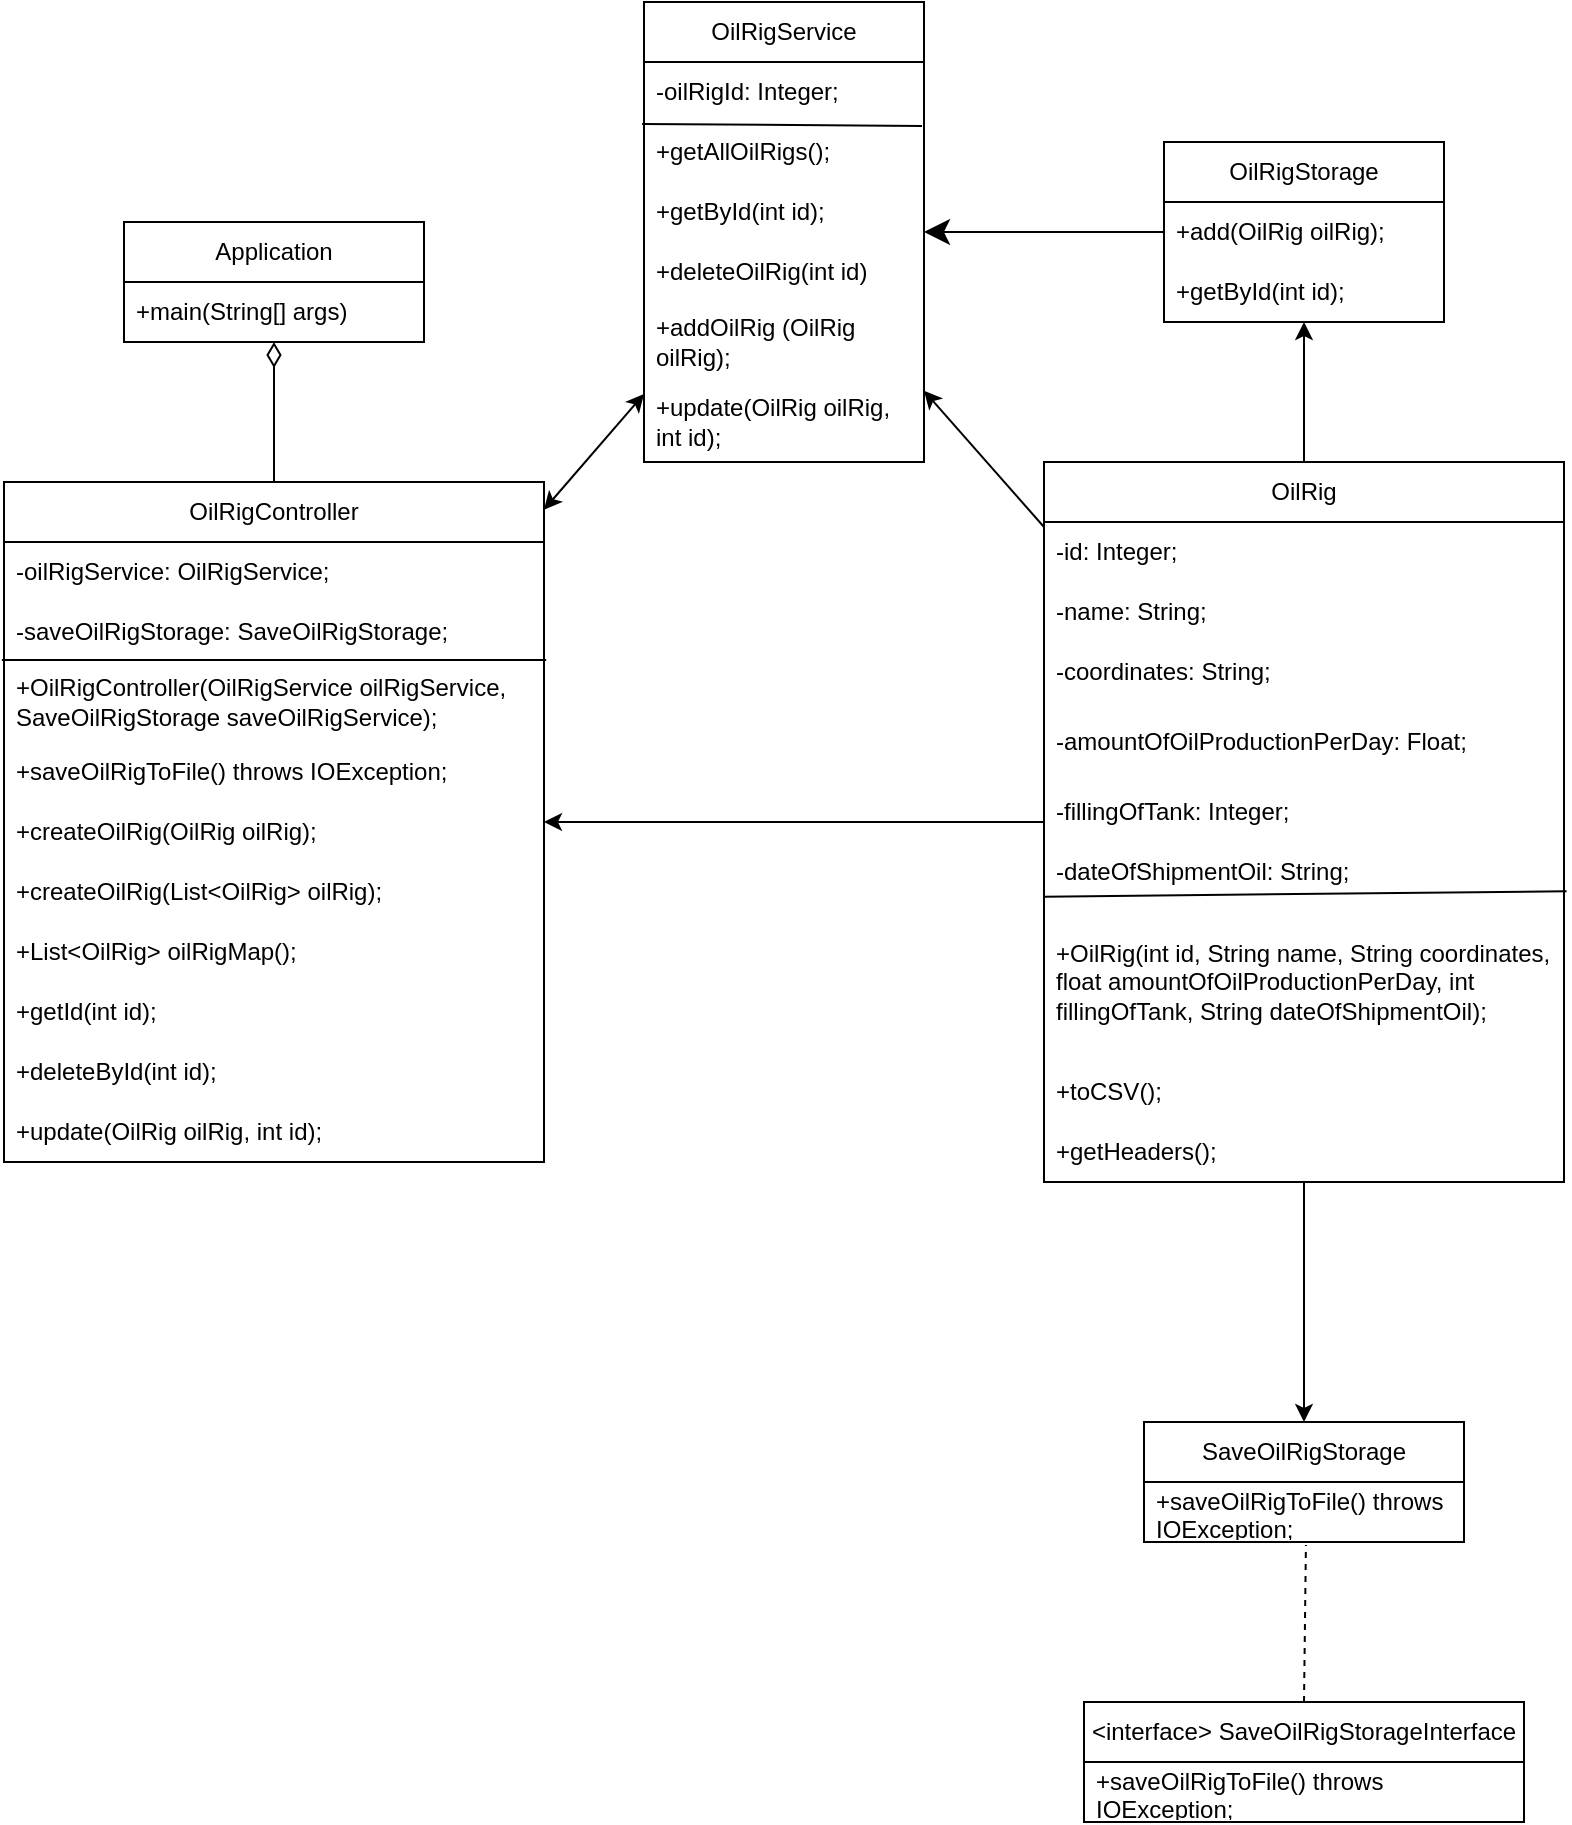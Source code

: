 <mxfile version="20.6.2" type="device"><diagram id="G96Tx8qM3sdvRSSMZegm" name="Сторінка-1"><mxGraphModel dx="1577" dy="857" grid="1" gridSize="10" guides="1" tooltips="1" connect="1" arrows="1" fold="1" page="1" pageScale="1" pageWidth="827" pageHeight="1169" math="0" shadow="0"><root><mxCell id="0"/><mxCell id="1" parent="0"/><mxCell id="iA31IIt3oT6kgPw1kIhE-1" value="Application" style="swimlane;fontStyle=0;childLayout=stackLayout;horizontal=1;startSize=30;horizontalStack=0;resizeParent=1;resizeParentMax=0;resizeLast=0;collapsible=1;marginBottom=0;whiteSpace=wrap;html=1;" vertex="1" parent="1"><mxGeometry x="80" y="180" width="150" height="60" as="geometry"/></mxCell><mxCell id="iA31IIt3oT6kgPw1kIhE-2" value="+main(String[] args)" style="text;strokeColor=none;fillColor=none;align=left;verticalAlign=middle;spacingLeft=4;spacingRight=4;overflow=hidden;points=[[0,0.5],[1,0.5]];portConstraint=eastwest;rotatable=0;whiteSpace=wrap;html=1;" vertex="1" parent="iA31IIt3oT6kgPw1kIhE-1"><mxGeometry y="30" width="150" height="30" as="geometry"/></mxCell><mxCell id="iA31IIt3oT6kgPw1kIhE-5" value="OilRigController" style="swimlane;fontStyle=0;childLayout=stackLayout;horizontal=1;startSize=30;horizontalStack=0;resizeParent=1;resizeParentMax=0;resizeLast=0;collapsible=1;marginBottom=0;whiteSpace=wrap;html=1;" vertex="1" parent="1"><mxGeometry x="20" y="310" width="270" height="340" as="geometry"/></mxCell><mxCell id="iA31IIt3oT6kgPw1kIhE-6" value="-oilRigService: OilRigService;" style="text;strokeColor=none;fillColor=none;align=left;verticalAlign=middle;spacingLeft=4;spacingRight=4;overflow=hidden;points=[[0,0.5],[1,0.5]];portConstraint=eastwest;rotatable=0;whiteSpace=wrap;html=1;" vertex="1" parent="iA31IIt3oT6kgPw1kIhE-5"><mxGeometry y="30" width="270" height="30" as="geometry"/></mxCell><mxCell id="iA31IIt3oT6kgPw1kIhE-7" value="-saveOilRigStorage: SaveOilRigStorage;" style="text;strokeColor=none;fillColor=none;align=left;verticalAlign=middle;spacingLeft=4;spacingRight=4;overflow=hidden;points=[[0,0.5],[1,0.5]];portConstraint=eastwest;rotatable=0;whiteSpace=wrap;html=1;" vertex="1" parent="iA31IIt3oT6kgPw1kIhE-5"><mxGeometry y="60" width="270" height="30" as="geometry"/></mxCell><mxCell id="iA31IIt3oT6kgPw1kIhE-11" value="" style="endArrow=none;html=1;rounded=0;entryX=1.004;entryY=-0.025;entryDx=0;entryDy=0;entryPerimeter=0;exitX=-0.004;exitY=-0.025;exitDx=0;exitDy=0;exitPerimeter=0;" edge="1" parent="iA31IIt3oT6kgPw1kIhE-5" source="iA31IIt3oT6kgPw1kIhE-8" target="iA31IIt3oT6kgPw1kIhE-8"><mxGeometry width="50" height="50" relative="1" as="geometry"><mxPoint x="70" y="140" as="sourcePoint"/><mxPoint x="120" y="90" as="targetPoint"/></mxGeometry></mxCell><mxCell id="iA31IIt3oT6kgPw1kIhE-8" value="+OilRigController(OilRigService oilRigService, SaveOilRigStorage saveOilRigService);" style="text;strokeColor=none;fillColor=none;align=left;verticalAlign=middle;spacingLeft=4;spacingRight=4;overflow=hidden;points=[[0,0.5],[1,0.5]];portConstraint=eastwest;rotatable=0;whiteSpace=wrap;html=1;strokeWidth=1;" vertex="1" parent="iA31IIt3oT6kgPw1kIhE-5"><mxGeometry y="90" width="270" height="40" as="geometry"/></mxCell><mxCell id="iA31IIt3oT6kgPw1kIhE-10" value="+saveOilRigToFile() throws IOException;" style="text;strokeColor=none;fillColor=none;align=left;verticalAlign=middle;spacingLeft=4;spacingRight=4;overflow=hidden;points=[[0,0.5],[1,0.5]];portConstraint=eastwest;rotatable=0;whiteSpace=wrap;html=1;strokeWidth=1;" vertex="1" parent="iA31IIt3oT6kgPw1kIhE-5"><mxGeometry y="130" width="270" height="30" as="geometry"/></mxCell><mxCell id="iA31IIt3oT6kgPw1kIhE-12" value="+createOilRig(OilRig oilRig);" style="text;strokeColor=none;fillColor=none;align=left;verticalAlign=middle;spacingLeft=4;spacingRight=4;overflow=hidden;points=[[0,0.5],[1,0.5]];portConstraint=eastwest;rotatable=0;whiteSpace=wrap;html=1;strokeWidth=1;" vertex="1" parent="iA31IIt3oT6kgPw1kIhE-5"><mxGeometry y="160" width="270" height="30" as="geometry"/></mxCell><mxCell id="iA31IIt3oT6kgPw1kIhE-13" value="+createOilRig(List&amp;lt;OilRig&amp;gt; oilRig);" style="text;strokeColor=none;fillColor=none;align=left;verticalAlign=middle;spacingLeft=4;spacingRight=4;overflow=hidden;points=[[0,0.5],[1,0.5]];portConstraint=eastwest;rotatable=0;whiteSpace=wrap;html=1;strokeWidth=1;" vertex="1" parent="iA31IIt3oT6kgPw1kIhE-5"><mxGeometry y="190" width="270" height="30" as="geometry"/></mxCell><mxCell id="iA31IIt3oT6kgPw1kIhE-15" value="+List&amp;lt;OilRig&amp;gt; oilRigMap();" style="text;strokeColor=none;fillColor=none;align=left;verticalAlign=middle;spacingLeft=4;spacingRight=4;overflow=hidden;points=[[0,0.5],[1,0.5]];portConstraint=eastwest;rotatable=0;whiteSpace=wrap;html=1;strokeWidth=1;" vertex="1" parent="iA31IIt3oT6kgPw1kIhE-5"><mxGeometry y="220" width="270" height="30" as="geometry"/></mxCell><mxCell id="iA31IIt3oT6kgPw1kIhE-16" value="+getId(int id);" style="text;strokeColor=none;fillColor=none;align=left;verticalAlign=middle;spacingLeft=4;spacingRight=4;overflow=hidden;points=[[0,0.5],[1,0.5]];portConstraint=eastwest;rotatable=0;whiteSpace=wrap;html=1;strokeWidth=1;" vertex="1" parent="iA31IIt3oT6kgPw1kIhE-5"><mxGeometry y="250" width="270" height="30" as="geometry"/></mxCell><mxCell id="iA31IIt3oT6kgPw1kIhE-14" value="+deleteById(int id);" style="text;strokeColor=none;fillColor=none;align=left;verticalAlign=middle;spacingLeft=4;spacingRight=4;overflow=hidden;points=[[0,0.5],[1,0.5]];portConstraint=eastwest;rotatable=0;whiteSpace=wrap;html=1;strokeWidth=1;" vertex="1" parent="iA31IIt3oT6kgPw1kIhE-5"><mxGeometry y="280" width="270" height="30" as="geometry"/></mxCell><mxCell id="iA31IIt3oT6kgPw1kIhE-17" value="+update(OilRig oilRig, int id);" style="text;strokeColor=none;fillColor=none;align=left;verticalAlign=middle;spacingLeft=4;spacingRight=4;overflow=hidden;points=[[0,0.5],[1,0.5]];portConstraint=eastwest;rotatable=0;whiteSpace=wrap;html=1;strokeWidth=1;" vertex="1" parent="iA31IIt3oT6kgPw1kIhE-5"><mxGeometry y="310" width="270" height="30" as="geometry"/></mxCell><mxCell id="iA31IIt3oT6kgPw1kIhE-18" value="OilRig" style="swimlane;fontStyle=0;childLayout=stackLayout;horizontal=1;startSize=30;horizontalStack=0;resizeParent=1;resizeParentMax=0;resizeLast=0;collapsible=1;marginBottom=0;whiteSpace=wrap;html=1;strokeColor=default;strokeWidth=1;" vertex="1" parent="1"><mxGeometry x="540" y="300" width="260" height="360" as="geometry"/></mxCell><mxCell id="iA31IIt3oT6kgPw1kIhE-19" value="-id: Integer;" style="text;strokeColor=none;fillColor=none;align=left;verticalAlign=middle;spacingLeft=4;spacingRight=4;overflow=hidden;points=[[0,0.5],[1,0.5]];portConstraint=eastwest;rotatable=0;whiteSpace=wrap;html=1;strokeWidth=1;" vertex="1" parent="iA31IIt3oT6kgPw1kIhE-18"><mxGeometry y="30" width="260" height="30" as="geometry"/></mxCell><mxCell id="iA31IIt3oT6kgPw1kIhE-20" value="-name: String;" style="text;strokeColor=none;fillColor=none;align=left;verticalAlign=middle;spacingLeft=4;spacingRight=4;overflow=hidden;points=[[0,0.5],[1,0.5]];portConstraint=eastwest;rotatable=0;whiteSpace=wrap;html=1;strokeWidth=1;" vertex="1" parent="iA31IIt3oT6kgPw1kIhE-18"><mxGeometry y="60" width="260" height="30" as="geometry"/></mxCell><mxCell id="iA31IIt3oT6kgPw1kIhE-21" value="-coordinates: String;" style="text;strokeColor=none;fillColor=none;align=left;verticalAlign=middle;spacingLeft=4;spacingRight=4;overflow=hidden;points=[[0,0.5],[1,0.5]];portConstraint=eastwest;rotatable=0;whiteSpace=wrap;html=1;strokeWidth=1;" vertex="1" parent="iA31IIt3oT6kgPw1kIhE-18"><mxGeometry y="90" width="260" height="30" as="geometry"/></mxCell><mxCell id="iA31IIt3oT6kgPw1kIhE-23" value="-amountOfOilProductionPerDay: Float;" style="text;strokeColor=none;fillColor=none;align=left;verticalAlign=middle;spacingLeft=4;spacingRight=4;overflow=hidden;points=[[0,0.5],[1,0.5]];portConstraint=eastwest;rotatable=0;whiteSpace=wrap;html=1;strokeWidth=1;" vertex="1" parent="iA31IIt3oT6kgPw1kIhE-18"><mxGeometry y="120" width="260" height="40" as="geometry"/></mxCell><mxCell id="iA31IIt3oT6kgPw1kIhE-24" value="-fillingOfTank: Integer;" style="text;strokeColor=none;fillColor=none;align=left;verticalAlign=middle;spacingLeft=4;spacingRight=4;overflow=hidden;points=[[0,0.5],[1,0.5]];portConstraint=eastwest;rotatable=0;whiteSpace=wrap;html=1;strokeWidth=1;" vertex="1" parent="iA31IIt3oT6kgPw1kIhE-18"><mxGeometry y="160" width="260" height="30" as="geometry"/></mxCell><mxCell id="iA31IIt3oT6kgPw1kIhE-25" value="-dateOfShipmentOil: String;" style="text;strokeColor=none;fillColor=none;align=left;verticalAlign=middle;spacingLeft=4;spacingRight=4;overflow=hidden;points=[[0,0.5],[1,0.5]];portConstraint=eastwest;rotatable=0;whiteSpace=wrap;html=1;strokeWidth=1;" vertex="1" parent="iA31IIt3oT6kgPw1kIhE-18"><mxGeometry y="190" width="260" height="30" as="geometry"/></mxCell><mxCell id="iA31IIt3oT6kgPw1kIhE-26" value="+OilRig(int id, String name, String coordinates, float amountOfOilProductionPerDay, int fillingOfTank, String dateOfShipmentOil);" style="text;strokeColor=none;fillColor=none;align=left;verticalAlign=middle;spacingLeft=4;spacingRight=4;overflow=hidden;points=[[0,0.5],[1,0.5]];portConstraint=eastwest;rotatable=0;whiteSpace=wrap;html=1;strokeWidth=1;" vertex="1" parent="iA31IIt3oT6kgPw1kIhE-18"><mxGeometry y="220" width="260" height="80" as="geometry"/></mxCell><mxCell id="iA31IIt3oT6kgPw1kIhE-28" value="" style="endArrow=none;html=1;rounded=0;entryX=1.005;entryY=-0.067;entryDx=0;entryDy=0;entryPerimeter=0;exitX=0;exitY=-0.033;exitDx=0;exitDy=0;exitPerimeter=0;" edge="1" parent="iA31IIt3oT6kgPw1kIhE-18" source="iA31IIt3oT6kgPw1kIhE-26" target="iA31IIt3oT6kgPw1kIhE-26"><mxGeometry width="50" height="50" relative="1" as="geometry"><mxPoint x="-4" y="250" as="sourcePoint"/><mxPoint x="46" y="200" as="targetPoint"/></mxGeometry></mxCell><mxCell id="iA31IIt3oT6kgPw1kIhE-29" value="+toCSV();" style="text;strokeColor=none;fillColor=none;align=left;verticalAlign=middle;spacingLeft=4;spacingRight=4;overflow=hidden;points=[[0,0.5],[1,0.5]];portConstraint=eastwest;rotatable=0;whiteSpace=wrap;html=1;strokeWidth=1;" vertex="1" parent="iA31IIt3oT6kgPw1kIhE-18"><mxGeometry y="300" width="260" height="30" as="geometry"/></mxCell><mxCell id="iA31IIt3oT6kgPw1kIhE-30" value="+getHeaders();" style="text;strokeColor=none;fillColor=none;align=left;verticalAlign=middle;spacingLeft=4;spacingRight=4;overflow=hidden;points=[[0,0.5],[1,0.5]];portConstraint=eastwest;rotatable=0;whiteSpace=wrap;html=1;strokeWidth=1;" vertex="1" parent="iA31IIt3oT6kgPw1kIhE-18"><mxGeometry y="330" width="260" height="30" as="geometry"/></mxCell><mxCell id="iA31IIt3oT6kgPw1kIhE-33" value="OilRigService" style="swimlane;fontStyle=0;childLayout=stackLayout;horizontal=1;startSize=30;horizontalStack=0;resizeParent=1;resizeParentMax=0;resizeLast=0;collapsible=1;marginBottom=0;whiteSpace=wrap;html=1;strokeColor=default;strokeWidth=1;" vertex="1" parent="1"><mxGeometry x="340" y="70" width="140" height="230" as="geometry"/></mxCell><mxCell id="iA31IIt3oT6kgPw1kIhE-34" value="-oilRigId: Integer;" style="text;strokeColor=none;fillColor=none;align=left;verticalAlign=middle;spacingLeft=4;spacingRight=4;overflow=hidden;points=[[0,0.5],[1,0.5]];portConstraint=eastwest;rotatable=0;whiteSpace=wrap;html=1;strokeWidth=1;" vertex="1" parent="iA31IIt3oT6kgPw1kIhE-33"><mxGeometry y="30" width="140" height="30" as="geometry"/></mxCell><mxCell id="iA31IIt3oT6kgPw1kIhE-38" value="" style="endArrow=none;html=1;rounded=0;entryX=0.993;entryY=1.067;entryDx=0;entryDy=0;entryPerimeter=0;exitX=-0.007;exitY=0.033;exitDx=0;exitDy=0;exitPerimeter=0;" edge="1" parent="iA31IIt3oT6kgPw1kIhE-33" source="iA31IIt3oT6kgPw1kIhE-36" target="iA31IIt3oT6kgPw1kIhE-34"><mxGeometry width="50" height="50" relative="1" as="geometry"><mxPoint x="30" y="85" as="sourcePoint"/><mxPoint x="80" y="35" as="targetPoint"/></mxGeometry></mxCell><mxCell id="iA31IIt3oT6kgPw1kIhE-36" value="+getAllOilRigs();" style="text;strokeColor=none;fillColor=none;align=left;verticalAlign=middle;spacingLeft=4;spacingRight=4;overflow=hidden;points=[[0,0.5],[1,0.5]];portConstraint=eastwest;rotatable=0;whiteSpace=wrap;html=1;strokeWidth=1;" vertex="1" parent="iA31IIt3oT6kgPw1kIhE-33"><mxGeometry y="60" width="140" height="30" as="geometry"/></mxCell><mxCell id="iA31IIt3oT6kgPw1kIhE-39" value="+getById(int id);" style="text;strokeColor=none;fillColor=none;align=left;verticalAlign=middle;spacingLeft=4;spacingRight=4;overflow=hidden;points=[[0,0.5],[1,0.5]];portConstraint=eastwest;rotatable=0;whiteSpace=wrap;html=1;strokeWidth=1;" vertex="1" parent="iA31IIt3oT6kgPw1kIhE-33"><mxGeometry y="90" width="140" height="30" as="geometry"/></mxCell><mxCell id="iA31IIt3oT6kgPw1kIhE-40" value="+deleteOilRig(int id)" style="text;strokeColor=none;fillColor=none;align=left;verticalAlign=middle;spacingLeft=4;spacingRight=4;overflow=hidden;points=[[0,0.5],[1,0.5]];portConstraint=eastwest;rotatable=0;whiteSpace=wrap;html=1;strokeWidth=1;" vertex="1" parent="iA31IIt3oT6kgPw1kIhE-33"><mxGeometry y="120" width="140" height="30" as="geometry"/></mxCell><mxCell id="iA31IIt3oT6kgPw1kIhE-35" value="+addOilRig (OilRig oilRig);" style="text;strokeColor=none;fillColor=none;align=left;verticalAlign=middle;spacingLeft=4;spacingRight=4;overflow=hidden;points=[[0,0.5],[1,0.5]];portConstraint=eastwest;rotatable=0;whiteSpace=wrap;html=1;strokeWidth=1;" vertex="1" parent="iA31IIt3oT6kgPw1kIhE-33"><mxGeometry y="150" width="140" height="40" as="geometry"/></mxCell><mxCell id="iA31IIt3oT6kgPw1kIhE-41" value="+update(OilRig oilRig, int id);" style="text;strokeColor=none;fillColor=none;align=left;verticalAlign=middle;spacingLeft=4;spacingRight=4;overflow=hidden;points=[[0,0.5],[1,0.5]];portConstraint=eastwest;rotatable=0;whiteSpace=wrap;html=1;strokeWidth=1;" vertex="1" parent="iA31IIt3oT6kgPw1kIhE-33"><mxGeometry y="190" width="140" height="40" as="geometry"/></mxCell><mxCell id="iA31IIt3oT6kgPw1kIhE-42" value="OilRigStorage&lt;br&gt;" style="swimlane;fontStyle=0;childLayout=stackLayout;horizontal=1;startSize=30;horizontalStack=0;resizeParent=1;resizeParentMax=0;resizeLast=0;collapsible=1;marginBottom=0;whiteSpace=wrap;html=1;strokeColor=default;strokeWidth=1;" vertex="1" parent="1"><mxGeometry x="600" y="140" width="140" height="90" as="geometry"/></mxCell><mxCell id="iA31IIt3oT6kgPw1kIhE-43" value="+add(OilRig oilRig);" style="text;strokeColor=none;fillColor=none;align=left;verticalAlign=middle;spacingLeft=4;spacingRight=4;overflow=hidden;points=[[0,0.5],[1,0.5]];portConstraint=eastwest;rotatable=0;whiteSpace=wrap;html=1;strokeWidth=1;" vertex="1" parent="iA31IIt3oT6kgPw1kIhE-42"><mxGeometry y="30" width="140" height="30" as="geometry"/></mxCell><mxCell id="iA31IIt3oT6kgPw1kIhE-44" value="+getById(int id);" style="text;strokeColor=none;fillColor=none;align=left;verticalAlign=middle;spacingLeft=4;spacingRight=4;overflow=hidden;points=[[0,0.5],[1,0.5]];portConstraint=eastwest;rotatable=0;whiteSpace=wrap;html=1;strokeWidth=1;" vertex="1" parent="iA31IIt3oT6kgPw1kIhE-42"><mxGeometry y="60" width="140" height="30" as="geometry"/></mxCell><mxCell id="iA31IIt3oT6kgPw1kIhE-46" value="SaveOilRigStorage" style="swimlane;fontStyle=0;childLayout=stackLayout;horizontal=1;startSize=30;horizontalStack=0;resizeParent=1;resizeParentMax=0;resizeLast=0;collapsible=1;marginBottom=0;whiteSpace=wrap;html=1;strokeColor=default;strokeWidth=1;" vertex="1" parent="1"><mxGeometry x="590" y="780" width="160" height="60" as="geometry"/></mxCell><mxCell id="iA31IIt3oT6kgPw1kIhE-47" value="+saveOilRigToFile() throws IOException;" style="text;strokeColor=none;fillColor=none;align=left;verticalAlign=middle;spacingLeft=4;spacingRight=4;overflow=hidden;points=[[0,0.5],[1,0.5]];portConstraint=eastwest;rotatable=0;whiteSpace=wrap;html=1;strokeWidth=1;" vertex="1" parent="iA31IIt3oT6kgPw1kIhE-46"><mxGeometry y="30" width="160" height="30" as="geometry"/></mxCell><mxCell id="iA31IIt3oT6kgPw1kIhE-50" value="&amp;lt;interface&amp;gt;&amp;nbsp;SaveOilRigStorageInterface" style="swimlane;fontStyle=0;childLayout=stackLayout;horizontal=1;startSize=30;horizontalStack=0;resizeParent=1;resizeParentMax=0;resizeLast=0;collapsible=1;marginBottom=0;whiteSpace=wrap;html=1;strokeColor=default;strokeWidth=1;" vertex="1" parent="1"><mxGeometry x="560" y="920" width="220" height="60" as="geometry"/></mxCell><mxCell id="iA31IIt3oT6kgPw1kIhE-51" value="+saveOilRigToFile() throws IOException;" style="text;strokeColor=none;fillColor=none;align=left;verticalAlign=middle;spacingLeft=4;spacingRight=4;overflow=hidden;points=[[0,0.5],[1,0.5]];portConstraint=eastwest;rotatable=0;whiteSpace=wrap;html=1;strokeWidth=1;" vertex="1" parent="iA31IIt3oT6kgPw1kIhE-50"><mxGeometry y="30" width="220" height="30" as="geometry"/></mxCell><mxCell id="iA31IIt3oT6kgPw1kIhE-54" value="" style="endArrow=none;dashed=1;html=1;rounded=0;exitX=0.5;exitY=0;exitDx=0;exitDy=0;entryX=0.506;entryY=1.05;entryDx=0;entryDy=0;entryPerimeter=0;" edge="1" parent="1" source="iA31IIt3oT6kgPw1kIhE-50" target="iA31IIt3oT6kgPw1kIhE-47"><mxGeometry width="50" height="50" relative="1" as="geometry"><mxPoint x="340" y="650" as="sourcePoint"/><mxPoint x="390" y="600" as="targetPoint"/></mxGeometry></mxCell><mxCell id="iA31IIt3oT6kgPw1kIhE-57" value="" style="endArrow=classic;html=1;rounded=0;" edge="1" parent="1" source="iA31IIt3oT6kgPw1kIhE-18" target="iA31IIt3oT6kgPw1kIhE-42"><mxGeometry width="50" height="50" relative="1" as="geometry"><mxPoint x="170" y="480" as="sourcePoint"/><mxPoint x="220" y="430" as="targetPoint"/></mxGeometry></mxCell><mxCell id="iA31IIt3oT6kgPw1kIhE-60" value="" style="endArrow=classic;html=1;rounded=0;" edge="1" parent="1" source="iA31IIt3oT6kgPw1kIhE-18" target="iA31IIt3oT6kgPw1kIhE-33"><mxGeometry width="50" height="50" relative="1" as="geometry"><mxPoint x="170" y="520" as="sourcePoint"/><mxPoint x="220" y="470" as="targetPoint"/></mxGeometry></mxCell><mxCell id="iA31IIt3oT6kgPw1kIhE-61" value="" style="endArrow=classic;html=1;rounded=0;" edge="1" parent="1" source="iA31IIt3oT6kgPw1kIhE-18" target="iA31IIt3oT6kgPw1kIhE-5"><mxGeometry width="50" height="50" relative="1" as="geometry"><mxPoint x="170" y="590" as="sourcePoint"/><mxPoint x="220" y="540" as="targetPoint"/></mxGeometry></mxCell><mxCell id="iA31IIt3oT6kgPw1kIhE-62" value="" style="endArrow=classic;html=1;rounded=0;" edge="1" parent="1" source="iA31IIt3oT6kgPw1kIhE-18" target="iA31IIt3oT6kgPw1kIhE-46"><mxGeometry width="50" height="50" relative="1" as="geometry"><mxPoint x="170" y="670" as="sourcePoint"/><mxPoint x="220" y="620" as="targetPoint"/></mxGeometry></mxCell><mxCell id="iA31IIt3oT6kgPw1kIhE-63" value="" style="endArrow=classic;startArrow=classic;html=1;rounded=0;" edge="1" parent="1" source="iA31IIt3oT6kgPw1kIhE-5" target="iA31IIt3oT6kgPw1kIhE-33"><mxGeometry width="50" height="50" relative="1" as="geometry"><mxPoint x="170" y="500" as="sourcePoint"/><mxPoint x="220" y="450" as="targetPoint"/></mxGeometry></mxCell><mxCell id="iA31IIt3oT6kgPw1kIhE-65" value="" style="endArrow=diamondThin;html=1;rounded=0;startArrow=none;startFill=0;endFill=0;strokeWidth=1;endSize=10;" edge="1" parent="1" source="iA31IIt3oT6kgPw1kIhE-5" target="iA31IIt3oT6kgPw1kIhE-1"><mxGeometry width="50" height="50" relative="1" as="geometry"><mxPoint x="170" y="390" as="sourcePoint"/><mxPoint x="220" y="340" as="targetPoint"/></mxGeometry></mxCell><mxCell id="iA31IIt3oT6kgPw1kIhE-66" value="" style="endArrow=classic;html=1;rounded=0;strokeWidth=1;endSize=10;" edge="1" parent="1" source="iA31IIt3oT6kgPw1kIhE-42" target="iA31IIt3oT6kgPw1kIhE-33"><mxGeometry width="50" height="50" relative="1" as="geometry"><mxPoint x="170" y="560" as="sourcePoint"/><mxPoint x="220" y="510" as="targetPoint"/></mxGeometry></mxCell></root></mxGraphModel></diagram></mxfile>